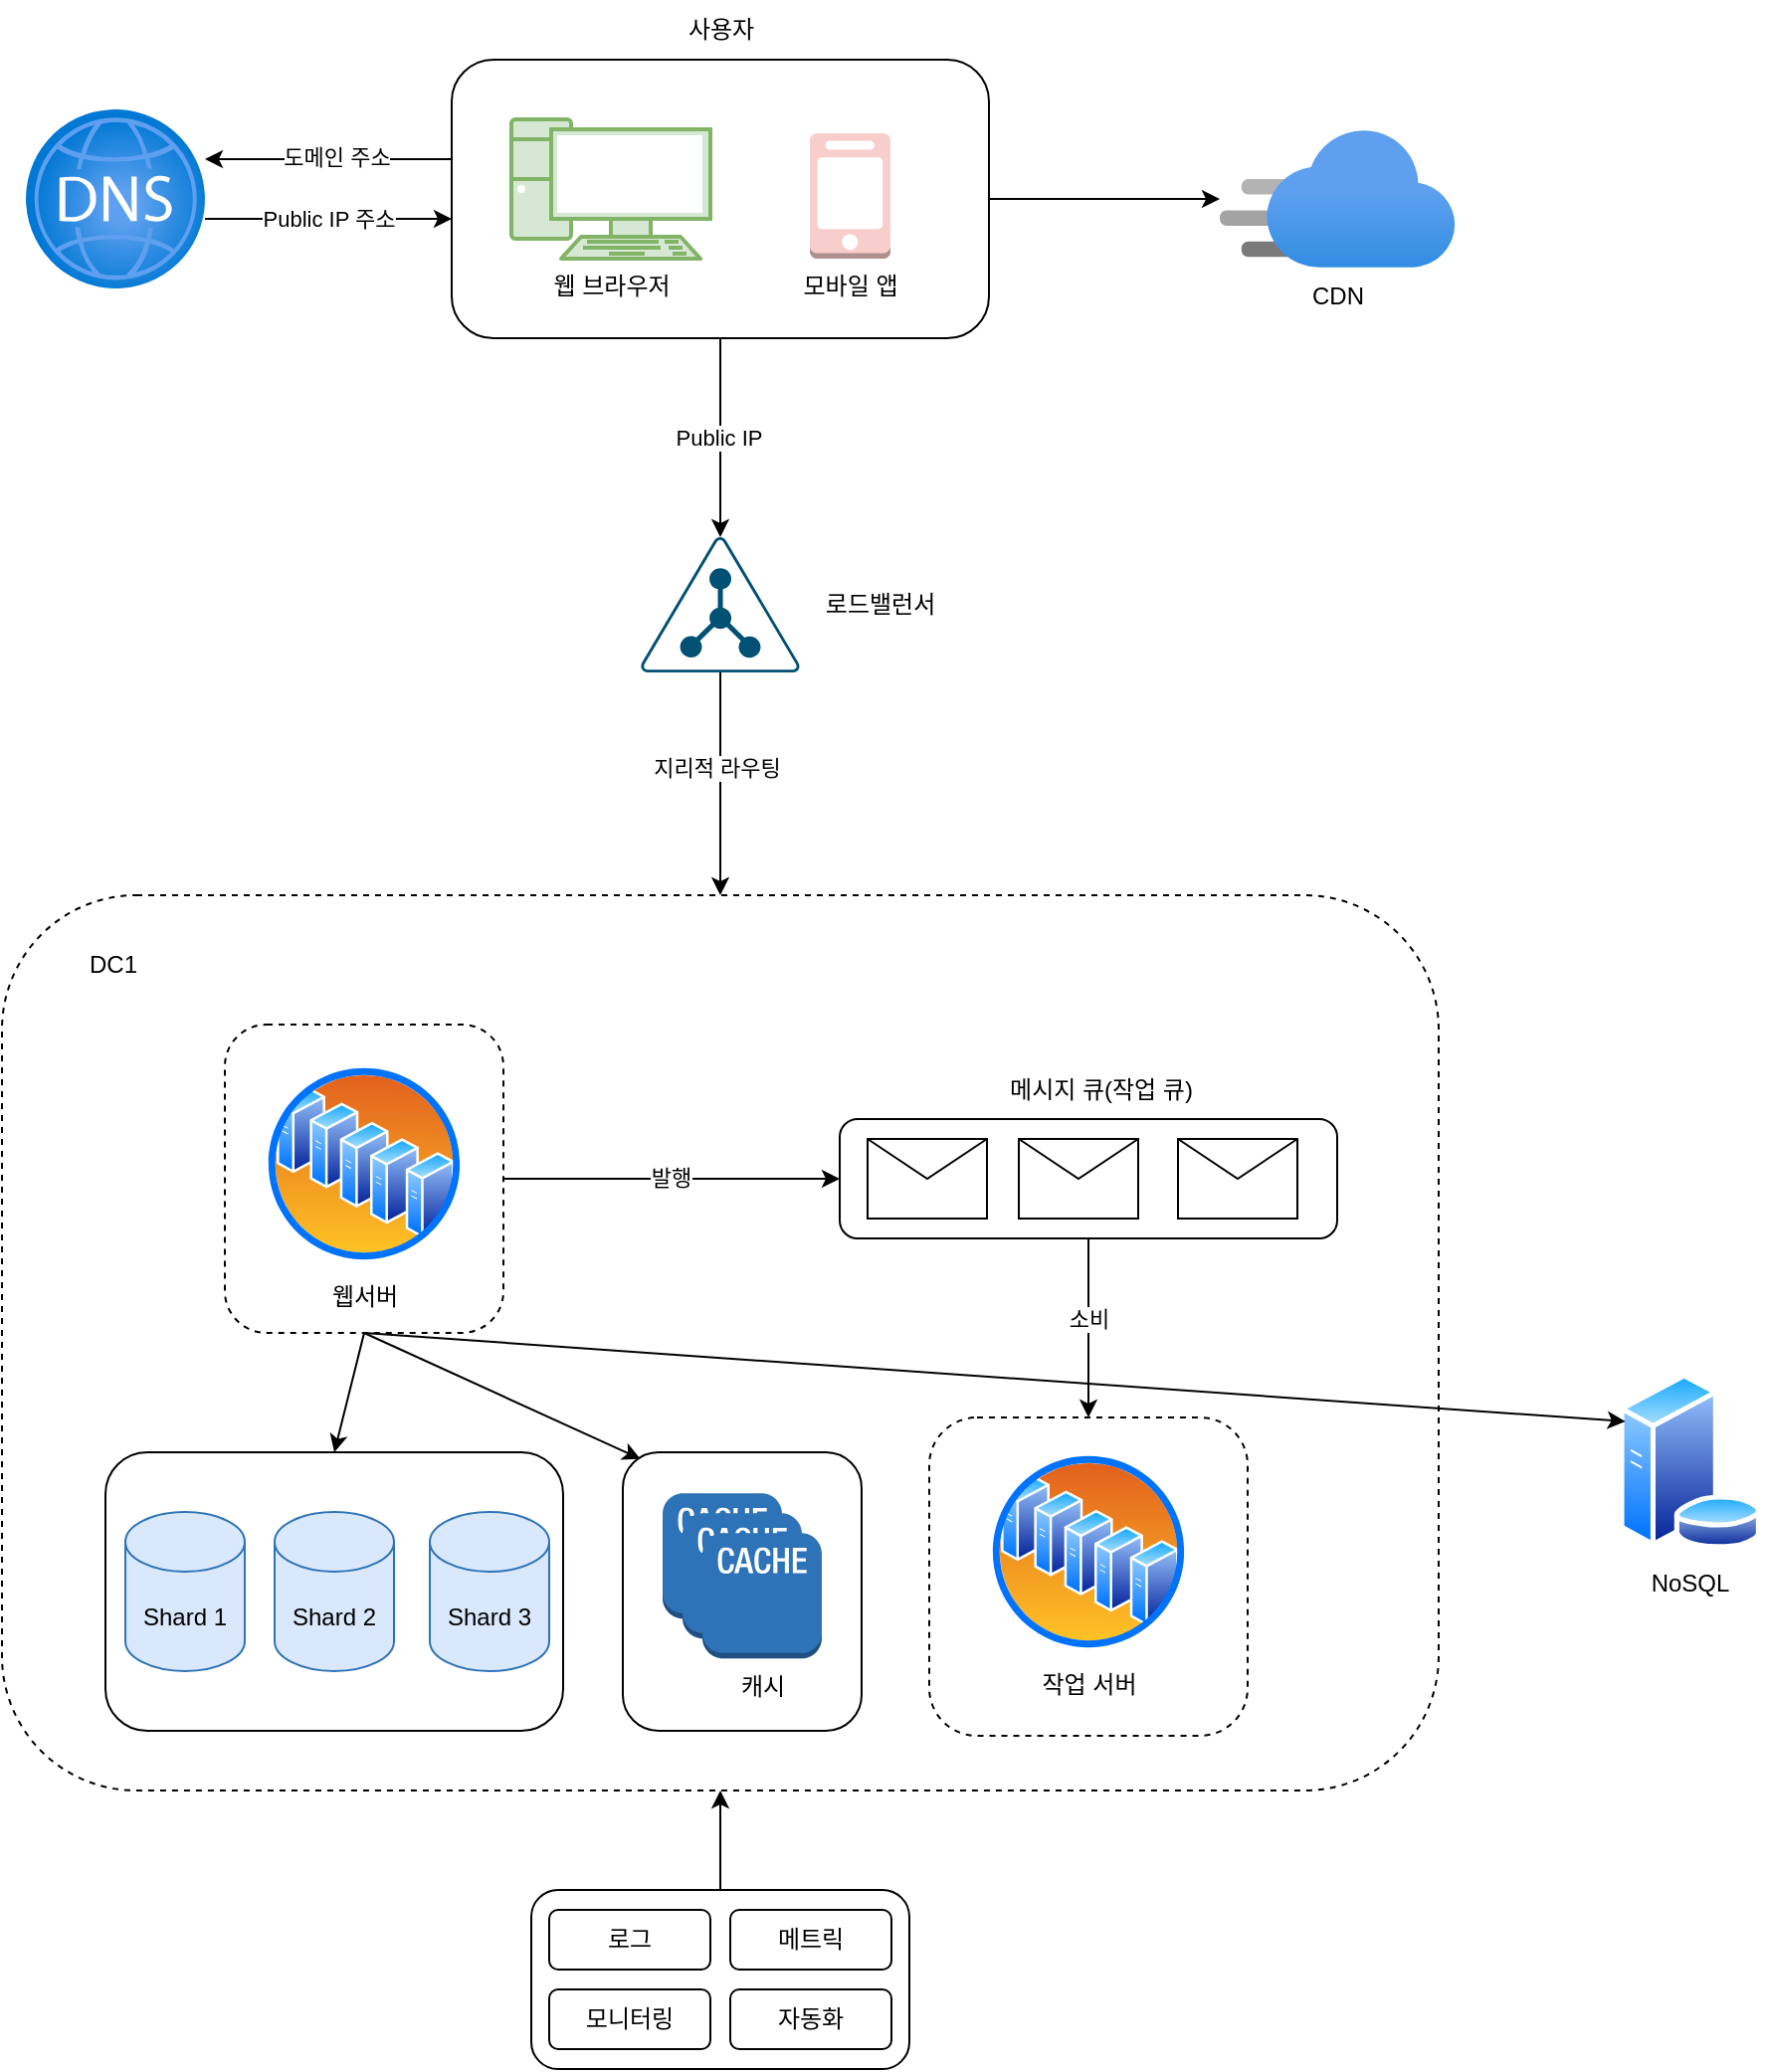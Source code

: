 <mxfile version="26.0.11">
  <diagram name="페이지-1" id="0afUIZdy6L9XQKUrU9D0">
    <mxGraphModel dx="1687" dy="908" grid="1" gridSize="10" guides="1" tooltips="1" connect="1" arrows="1" fold="1" page="1" pageScale="1" pageWidth="827" pageHeight="1169" math="0" shadow="0">
      <root>
        <mxCell id="0" />
        <mxCell id="1" parent="0" />
        <mxCell id="7AL00uAj7pg36N8BVsaX-1" value="" style="edgeStyle=orthogonalEdgeStyle;rounded=0;orthogonalLoop=1;jettySize=auto;html=1;" edge="1" parent="1" source="7AL00uAj7pg36N8BVsaX-6" target="7AL00uAj7pg36N8BVsaX-9">
          <mxGeometry relative="1" as="geometry" />
        </mxCell>
        <mxCell id="7AL00uAj7pg36N8BVsaX-2" value="Public IP" style="edgeLabel;html=1;align=center;verticalAlign=middle;resizable=0;points=[];" vertex="1" connectable="0" parent="7AL00uAj7pg36N8BVsaX-1">
          <mxGeometry y="-1" relative="1" as="geometry">
            <mxPoint as="offset" />
          </mxGeometry>
        </mxCell>
        <mxCell id="7AL00uAj7pg36N8BVsaX-3" value="" style="edgeStyle=orthogonalEdgeStyle;rounded=0;orthogonalLoop=1;jettySize=auto;html=1;" edge="1" parent="1">
          <mxGeometry relative="1" as="geometry">
            <mxPoint x="414" y="140" as="sourcePoint" />
            <mxPoint x="290" y="140" as="targetPoint" />
          </mxGeometry>
        </mxCell>
        <mxCell id="7AL00uAj7pg36N8BVsaX-4" value="도메인 주소" style="edgeLabel;html=1;align=center;verticalAlign=middle;resizable=0;points=[];" vertex="1" connectable="0" parent="7AL00uAj7pg36N8BVsaX-3">
          <mxGeometry x="-0.065" y="-1" relative="1" as="geometry">
            <mxPoint as="offset" />
          </mxGeometry>
        </mxCell>
        <mxCell id="7AL00uAj7pg36N8BVsaX-5" value="" style="edgeStyle=orthogonalEdgeStyle;rounded=0;orthogonalLoop=1;jettySize=auto;html=1;fillColor=#f8cecc;strokeColor=#000000;" edge="1" parent="1" source="7AL00uAj7pg36N8BVsaX-6" target="7AL00uAj7pg36N8BVsaX-14">
          <mxGeometry relative="1" as="geometry" />
        </mxCell>
        <mxCell id="7AL00uAj7pg36N8BVsaX-6" value="" style="rounded=1;whiteSpace=wrap;html=1;" vertex="1" parent="1">
          <mxGeometry x="414" y="90" width="270" height="140" as="geometry" />
        </mxCell>
        <mxCell id="7AL00uAj7pg36N8BVsaX-7" value="&lt;font&gt;웹 브라우저&lt;/font&gt;" style="verticalAlign=top;verticalLabelPosition=bottom;labelPosition=center;align=center;html=1;outlineConnect=0;gradientDirection=north;strokeWidth=1;shape=mxgraph.networks.pc;fillColor=#d5e8d4;strokeColor=#82b366;" vertex="1" parent="1">
          <mxGeometry x="444" y="120" width="100" height="70" as="geometry" />
        </mxCell>
        <mxCell id="7AL00uAj7pg36N8BVsaX-8" value="모바일 앱" style="outlineConnect=0;dashed=0;verticalLabelPosition=bottom;verticalAlign=top;align=center;html=1;shape=mxgraph.aws3.mobile_client;fillColor=#f8cecc;strokeColor=#b85450;" vertex="1" parent="1">
          <mxGeometry x="594" y="127" width="40.5" height="63" as="geometry" />
        </mxCell>
        <mxCell id="7AL00uAj7pg36N8BVsaX-9" value="" style="points=[[0.5,0,0],[0.765,0.48,0],[0.99,0.98,0],[0.5,1,0],[0.01,0.98,0],[0.235,0.48,0]];verticalLabelPosition=bottom;sketch=0;html=1;verticalAlign=top;aspect=fixed;align=center;pointerEvents=1;shape=mxgraph.cisco19.ldap;fillColor=#005073;strokeColor=none;" vertex="1" parent="1">
          <mxGeometry x="509" y="330" width="80" height="68" as="geometry" />
        </mxCell>
        <mxCell id="7AL00uAj7pg36N8BVsaX-10" value="Public IP 주소" style="edgeStyle=orthogonalEdgeStyle;rounded=0;orthogonalLoop=1;jettySize=auto;html=1;" edge="1" parent="1">
          <mxGeometry relative="1" as="geometry">
            <mxPoint x="414" y="170" as="targetPoint" />
            <mxPoint x="290" y="170" as="sourcePoint" />
          </mxGeometry>
        </mxCell>
        <mxCell id="7AL00uAj7pg36N8BVsaX-11" value="" style="image;aspect=fixed;html=1;points=[];align=center;fontSize=12;image=img/lib/azure2/networking/DNS_Zones.svg;" vertex="1" parent="1">
          <mxGeometry x="200" y="115" width="90" height="90" as="geometry" />
        </mxCell>
        <mxCell id="7AL00uAj7pg36N8BVsaX-12" value="로드밸런서" style="text;html=1;align=center;verticalAlign=middle;resizable=0;points=[];autosize=1;strokeColor=none;fillColor=none;" vertex="1" parent="1">
          <mxGeometry x="589" y="349" width="80" height="30" as="geometry" />
        </mxCell>
        <mxCell id="7AL00uAj7pg36N8BVsaX-13" value="사용자" style="text;html=1;align=center;verticalAlign=middle;resizable=0;points=[];autosize=1;strokeColor=none;fillColor=none;" vertex="1" parent="1">
          <mxGeometry x="519" y="60" width="60" height="30" as="geometry" />
        </mxCell>
        <mxCell id="7AL00uAj7pg36N8BVsaX-14" value="CDN" style="image;aspect=fixed;html=1;points=[];align=center;fontSize=12;image=img/lib/azure2/app_services/CDN_Profiles.svg;" vertex="1" parent="1">
          <mxGeometry x="800" y="125.25" width="118.15" height="69.5" as="geometry" />
        </mxCell>
        <mxCell id="7AL00uAj7pg36N8BVsaX-15" value="NoSQL" style="image;aspect=fixed;perimeter=ellipsePerimeter;html=1;align=center;shadow=0;dashed=0;spacingTop=3;image=img/lib/active_directory/database_server.svg;" vertex="1" parent="1">
          <mxGeometry x="1000" y="750" width="72.7" height="88.66" as="geometry" />
        </mxCell>
        <mxCell id="7AL00uAj7pg36N8BVsaX-16" value="" style="rounded=1;whiteSpace=wrap;html=1;dashed=1;" vertex="1" parent="1">
          <mxGeometry x="188" y="510" width="722" height="450" as="geometry" />
        </mxCell>
        <mxCell id="7AL00uAj7pg36N8BVsaX-17" value="" style="edgeStyle=orthogonalEdgeStyle;rounded=0;orthogonalLoop=1;jettySize=auto;html=1;entryX=0;entryY=0.5;entryDx=0;entryDy=0;" edge="1" parent="1" source="7AL00uAj7pg36N8BVsaX-19" target="7AL00uAj7pg36N8BVsaX-32">
          <mxGeometry relative="1" as="geometry">
            <mxPoint x="590" y="652.5" as="targetPoint" />
          </mxGeometry>
        </mxCell>
        <mxCell id="7AL00uAj7pg36N8BVsaX-18" value="발행" style="edgeLabel;html=1;align=center;verticalAlign=middle;resizable=0;points=[];" vertex="1" connectable="0" parent="7AL00uAj7pg36N8BVsaX-17">
          <mxGeometry x="-0.005" y="1" relative="1" as="geometry">
            <mxPoint as="offset" />
          </mxGeometry>
        </mxCell>
        <mxCell id="7AL00uAj7pg36N8BVsaX-19" value="" style="rounded=1;whiteSpace=wrap;html=1;dashed=1;" vertex="1" parent="1">
          <mxGeometry x="300" y="575" width="140" height="155" as="geometry" />
        </mxCell>
        <mxCell id="7AL00uAj7pg36N8BVsaX-20" value="웹서버" style="image;aspect=fixed;perimeter=ellipsePerimeter;html=1;align=center;shadow=0;dashed=0;spacingTop=3;image=img/lib/active_directory/server_farm.svg;" vertex="1" parent="1">
          <mxGeometry x="320" y="595" width="100" height="100" as="geometry" />
        </mxCell>
        <mxCell id="7AL00uAj7pg36N8BVsaX-21" value="" style="rounded=1;whiteSpace=wrap;html=1;" vertex="1" parent="1">
          <mxGeometry x="240" y="790" width="230" height="140" as="geometry" />
        </mxCell>
        <mxCell id="7AL00uAj7pg36N8BVsaX-22" value="" style="rounded=1;whiteSpace=wrap;html=1;" vertex="1" parent="1">
          <mxGeometry x="500" y="790" width="120" height="140" as="geometry" />
        </mxCell>
        <mxCell id="7AL00uAj7pg36N8BVsaX-23" value="" style="outlineConnect=0;dashed=0;verticalLabelPosition=bottom;verticalAlign=top;align=center;html=1;shape=mxgraph.aws3.cache_node;fillColor=#2E73B8;gradientColor=none;" vertex="1" parent="1">
          <mxGeometry x="520" y="810.66" width="60" height="63" as="geometry" />
        </mxCell>
        <mxCell id="7AL00uAj7pg36N8BVsaX-24" value="" style="endArrow=classic;html=1;rounded=0;exitX=0.5;exitY=1;exitDx=0;exitDy=0;exitPerimeter=0;entryX=0.5;entryY=0;entryDx=0;entryDy=0;" edge="1" parent="1" source="7AL00uAj7pg36N8BVsaX-9" target="7AL00uAj7pg36N8BVsaX-16">
          <mxGeometry width="50" height="50" relative="1" as="geometry">
            <mxPoint x="620" y="550" as="sourcePoint" />
            <mxPoint x="670" y="500" as="targetPoint" />
          </mxGeometry>
        </mxCell>
        <mxCell id="7AL00uAj7pg36N8BVsaX-25" value="지리적 라우팅" style="edgeLabel;html=1;align=center;verticalAlign=middle;resizable=0;points=[];" vertex="1" connectable="0" parent="7AL00uAj7pg36N8BVsaX-24">
          <mxGeometry x="-0.141" y="-2" relative="1" as="geometry">
            <mxPoint as="offset" />
          </mxGeometry>
        </mxCell>
        <mxCell id="7AL00uAj7pg36N8BVsaX-26" value="" style="endArrow=classic;html=1;rounded=0;exitX=0.5;exitY=1;exitDx=0;exitDy=0;entryX=0.5;entryY=0;entryDx=0;entryDy=0;" edge="1" parent="1" source="7AL00uAj7pg36N8BVsaX-19" target="7AL00uAj7pg36N8BVsaX-21">
          <mxGeometry width="50" height="50" relative="1" as="geometry">
            <mxPoint x="630" y="660" as="sourcePoint" />
            <mxPoint x="680" y="610" as="targetPoint" />
          </mxGeometry>
        </mxCell>
        <mxCell id="7AL00uAj7pg36N8BVsaX-27" value="" style="endArrow=classic;html=1;rounded=0;exitX=0.5;exitY=1;exitDx=0;exitDy=0;entryX=0.074;entryY=0.024;entryDx=0;entryDy=0;entryPerimeter=0;" edge="1" parent="1" source="7AL00uAj7pg36N8BVsaX-19" target="7AL00uAj7pg36N8BVsaX-22">
          <mxGeometry width="50" height="50" relative="1" as="geometry">
            <mxPoint x="630" y="660" as="sourcePoint" />
            <mxPoint x="680" y="610" as="targetPoint" />
          </mxGeometry>
        </mxCell>
        <mxCell id="7AL00uAj7pg36N8BVsaX-28" value="" style="endArrow=classic;html=1;rounded=0;entryX=0;entryY=0.25;entryDx=0;entryDy=0;exitX=0.5;exitY=1;exitDx=0;exitDy=0;" edge="1" parent="1" source="7AL00uAj7pg36N8BVsaX-19" target="7AL00uAj7pg36N8BVsaX-15">
          <mxGeometry width="50" height="50" relative="1" as="geometry">
            <mxPoint x="360" y="720" as="sourcePoint" />
            <mxPoint x="670" y="600" as="targetPoint" />
          </mxGeometry>
        </mxCell>
        <mxCell id="7AL00uAj7pg36N8BVsaX-29" value="&lt;div style=&quot;text-align: left;&quot;&gt;&lt;span style=&quot;background-color: transparent; color: light-dark(rgb(0, 0, 0), rgb(255, 255, 255));&quot;&gt;DC1&lt;/span&gt;&lt;/div&gt;" style="text;html=1;align=center;verticalAlign=middle;whiteSpace=wrap;rounded=0;" vertex="1" parent="1">
          <mxGeometry x="213.65" y="530" width="60" height="30" as="geometry" />
        </mxCell>
        <mxCell id="7AL00uAj7pg36N8BVsaX-30" value="" style="edgeStyle=orthogonalEdgeStyle;rounded=0;orthogonalLoop=1;jettySize=auto;html=1;entryX=0.5;entryY=0;entryDx=0;entryDy=0;exitX=0.5;exitY=1;exitDx=0;exitDy=0;" edge="1" parent="1" source="7AL00uAj7pg36N8BVsaX-32" target="7AL00uAj7pg36N8BVsaX-36">
          <mxGeometry relative="1" as="geometry">
            <Array as="points">
              <mxPoint x="734" y="690" />
              <mxPoint x="734" y="690" />
            </Array>
            <mxPoint x="740" y="730" as="sourcePoint" />
            <mxPoint x="939" y="654.5" as="targetPoint" />
          </mxGeometry>
        </mxCell>
        <mxCell id="7AL00uAj7pg36N8BVsaX-31" value="소비" style="edgeLabel;html=1;align=center;verticalAlign=middle;resizable=0;points=[];" vertex="1" connectable="0" parent="7AL00uAj7pg36N8BVsaX-30">
          <mxGeometry x="0.1" y="1" relative="1" as="geometry">
            <mxPoint x="-1" y="-9" as="offset" />
          </mxGeometry>
        </mxCell>
        <mxCell id="7AL00uAj7pg36N8BVsaX-32" value="" style="rounded=1;whiteSpace=wrap;html=1;" vertex="1" parent="1">
          <mxGeometry x="609" y="622.5" width="250" height="60" as="geometry" />
        </mxCell>
        <mxCell id="7AL00uAj7pg36N8BVsaX-33" value="" style="shape=message;html=1;html=1;outlineConnect=0;labelPosition=center;verticalLabelPosition=bottom;align=center;verticalAlign=top;" vertex="1" parent="1">
          <mxGeometry x="623" y="632.5" width="60" height="40" as="geometry" />
        </mxCell>
        <mxCell id="7AL00uAj7pg36N8BVsaX-34" value="" style="shape=message;html=1;html=1;outlineConnect=0;labelPosition=center;verticalLabelPosition=bottom;align=center;verticalAlign=top;" vertex="1" parent="1">
          <mxGeometry x="699" y="632.5" width="60" height="40" as="geometry" />
        </mxCell>
        <mxCell id="7AL00uAj7pg36N8BVsaX-35" value="" style="shape=message;html=1;html=1;outlineConnect=0;labelPosition=center;verticalLabelPosition=bottom;align=center;verticalAlign=top;" vertex="1" parent="1">
          <mxGeometry x="779" y="632.5" width="60" height="40" as="geometry" />
        </mxCell>
        <mxCell id="7AL00uAj7pg36N8BVsaX-36" value="ㅅ" style="rounded=1;whiteSpace=wrap;html=1;dashed=1;" vertex="1" parent="1">
          <mxGeometry x="654" y="772.5" width="160" height="160" as="geometry" />
        </mxCell>
        <mxCell id="7AL00uAj7pg36N8BVsaX-37" value="작업 서버" style="image;aspect=fixed;perimeter=ellipsePerimeter;html=1;align=center;shadow=0;dashed=0;spacingTop=3;image=img/lib/active_directory/server_farm.svg;" vertex="1" parent="1">
          <mxGeometry x="684" y="790" width="100" height="100" as="geometry" />
        </mxCell>
        <mxCell id="7AL00uAj7pg36N8BVsaX-38" value="메시지 큐(작업 큐)" style="text;html=1;align=center;verticalAlign=middle;resizable=0;points=[];autosize=1;strokeColor=none;fillColor=none;" vertex="1" parent="1">
          <mxGeometry x="680" y="592.5" width="120" height="30" as="geometry" />
        </mxCell>
        <mxCell id="7AL00uAj7pg36N8BVsaX-39" value="" style="outlineConnect=0;dashed=0;verticalLabelPosition=bottom;verticalAlign=top;align=center;html=1;shape=mxgraph.aws3.cache_node;fillColor=#2E73B8;gradientColor=none;" vertex="1" parent="1">
          <mxGeometry x="530" y="820.66" width="60" height="63" as="geometry" />
        </mxCell>
        <mxCell id="7AL00uAj7pg36N8BVsaX-40" value="캐시" style="outlineConnect=0;dashed=0;verticalLabelPosition=bottom;verticalAlign=top;align=center;html=1;shape=mxgraph.aws3.cache_node;fillColor=#2E73B8;gradientColor=none;" vertex="1" parent="1">
          <mxGeometry x="540" y="830.66" width="60" height="63" as="geometry" />
        </mxCell>
        <mxCell id="7AL00uAj7pg36N8BVsaX-41" value="" style="edgeStyle=orthogonalEdgeStyle;rounded=0;orthogonalLoop=1;jettySize=auto;html=1;entryX=0.5;entryY=1;entryDx=0;entryDy=0;" edge="1" parent="1" source="7AL00uAj7pg36N8BVsaX-42" target="7AL00uAj7pg36N8BVsaX-16">
          <mxGeometry relative="1" as="geometry" />
        </mxCell>
        <mxCell id="7AL00uAj7pg36N8BVsaX-42" value="" style="rounded=1;whiteSpace=wrap;html=1;" vertex="1" parent="1">
          <mxGeometry x="454" y="1010" width="190" height="90" as="geometry" />
        </mxCell>
        <mxCell id="7AL00uAj7pg36N8BVsaX-43" value="로그" style="rounded=1;whiteSpace=wrap;html=1;" vertex="1" parent="1">
          <mxGeometry x="463" y="1020" width="81" height="30" as="geometry" />
        </mxCell>
        <mxCell id="7AL00uAj7pg36N8BVsaX-44" value="메트릭" style="rounded=1;whiteSpace=wrap;html=1;" vertex="1" parent="1">
          <mxGeometry x="554" y="1020" width="81" height="30" as="geometry" />
        </mxCell>
        <mxCell id="7AL00uAj7pg36N8BVsaX-45" value="모니터링" style="rounded=1;whiteSpace=wrap;html=1;" vertex="1" parent="1">
          <mxGeometry x="463" y="1060" width="81" height="30" as="geometry" />
        </mxCell>
        <mxCell id="7AL00uAj7pg36N8BVsaX-46" value="자동화" style="rounded=1;whiteSpace=wrap;html=1;" vertex="1" parent="1">
          <mxGeometry x="554" y="1060" width="81" height="30" as="geometry" />
        </mxCell>
        <mxCell id="7AL00uAj7pg36N8BVsaX-47" value="Shard 1" style="shape=cylinder3;whiteSpace=wrap;html=1;boundedLbl=1;backgroundOutline=1;size=15;fillColor=#dae8fc;strokeColor=light-dark(#2e73b8, #5c79a3);" vertex="1" parent="1">
          <mxGeometry x="250" y="820" width="60" height="80" as="geometry" />
        </mxCell>
        <mxCell id="7AL00uAj7pg36N8BVsaX-48" value="Shard 2" style="shape=cylinder3;whiteSpace=wrap;html=1;boundedLbl=1;backgroundOutline=1;size=15;fillColor=#dae8fc;strokeColor=light-dark(#2e73b8, #5c79a3);" vertex="1" parent="1">
          <mxGeometry x="325" y="820" width="60" height="80" as="geometry" />
        </mxCell>
        <mxCell id="7AL00uAj7pg36N8BVsaX-49" value="Shard 3" style="shape=cylinder3;whiteSpace=wrap;html=1;boundedLbl=1;backgroundOutline=1;size=15;fillColor=#dae8fc;strokeColor=light-dark(#2e73b8, #5c79a3);" vertex="1" parent="1">
          <mxGeometry x="403" y="820" width="60" height="80" as="geometry" />
        </mxCell>
      </root>
    </mxGraphModel>
  </diagram>
</mxfile>
